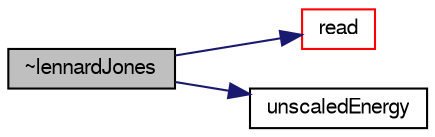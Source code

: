 digraph "~lennardJones"
{
  bgcolor="transparent";
  edge [fontname="FreeSans",fontsize="10",labelfontname="FreeSans",labelfontsize="10"];
  node [fontname="FreeSans",fontsize="10",shape=record];
  rankdir="LR";
  Node2 [label="~lennardJones",height=0.2,width=0.4,color="black", fillcolor="grey75", style="filled", fontcolor="black"];
  Node2 -> Node3 [color="midnightblue",fontsize="10",style="solid",fontname="FreeSans"];
  Node3 [label="read",height=0.2,width=0.4,color="red",URL="$a24462.html#a646f6b9e314f4e96310c6291a2be3579",tooltip="Read dictionary. "];
  Node2 -> Node307 [color="midnightblue",fontsize="10",style="solid",fontname="FreeSans"];
  Node307 [label="unscaledEnergy",height=0.2,width=0.4,color="black",URL="$a24462.html#a83578b87f1b5c24f33e63b3327599dff"];
}

